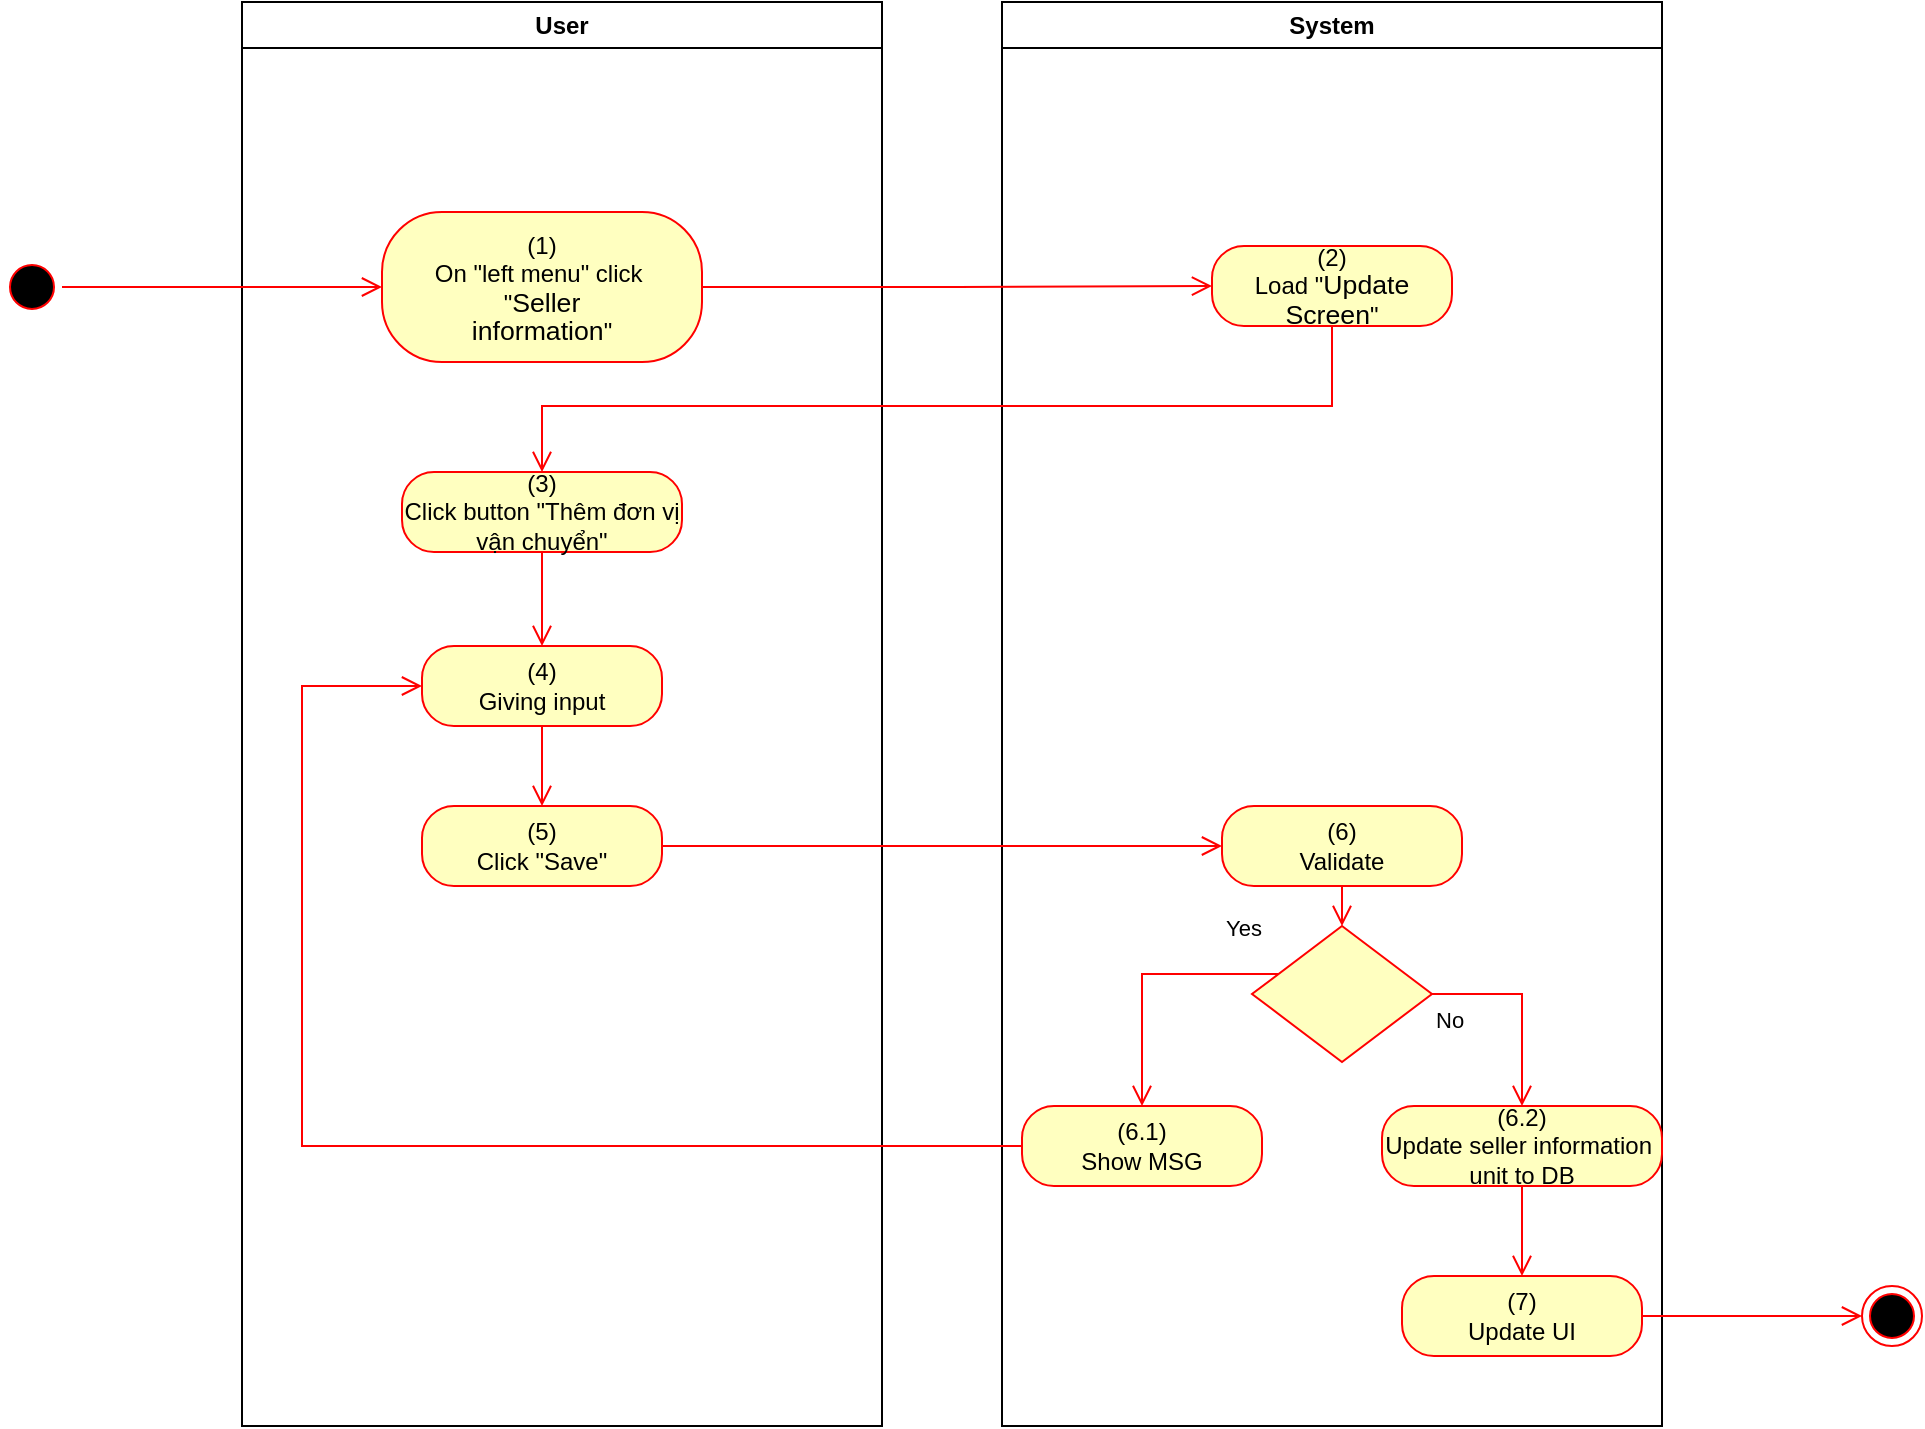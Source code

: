<mxfile version="15.4.0" type="device"><diagram id="J9g2viFXEqpIdAVkqYEb" name="Page-1"><mxGraphModel dx="1086" dy="806" grid="1" gridSize="10" guides="1" tooltips="1" connect="1" arrows="1" fold="1" page="1" pageScale="1" pageWidth="850" pageHeight="1100" math="0" shadow="0"><root><mxCell id="0"/><mxCell id="1" parent="0"/><mxCell id="lTSsALDpaktEQtXjbiDB-1" value="User" style="swimlane;whiteSpace=wrap" vertex="1" parent="1"><mxGeometry x="140" y="128" width="320" height="712" as="geometry"><mxRectangle x="120" y="128" width="60" height="23" as="alternateBounds"/></mxGeometry></mxCell><mxCell id="lTSsALDpaktEQtXjbiDB-2" value="&lt;span&gt;(1)&lt;/span&gt;&lt;br style=&quot;padding: 0px ; margin: 0px&quot;&gt;&lt;span&gt;On &quot;left menu&quot; click&amp;nbsp;&lt;/span&gt;&lt;br style=&quot;padding: 0px ; margin: 0px&quot;&gt;&lt;span&gt;&quot;&lt;/span&gt;&lt;span lang=&quot;EN-GB&quot; style=&quot;font-size: 10pt ; line-height: 107% ; font-family: &amp;#34;arial&amp;#34; , sans-serif&quot;&gt;Seller&lt;br/&gt;information&lt;/span&gt;&lt;span&gt;&quot;&lt;/span&gt;" style="rounded=1;whiteSpace=wrap;html=1;arcSize=40;fontColor=#000000;fillColor=#ffffc0;strokeColor=#ff0000;" vertex="1" parent="lTSsALDpaktEQtXjbiDB-1"><mxGeometry x="70" y="105" width="160" height="75" as="geometry"/></mxCell><mxCell id="lTSsALDpaktEQtXjbiDB-3" value="(3)&lt;br&gt;Click button &quot;Thêm đơn vị vận chuyển&quot;" style="rounded=1;whiteSpace=wrap;html=1;arcSize=40;fontColor=#000000;fillColor=#ffffc0;strokeColor=#ff0000;" vertex="1" parent="lTSsALDpaktEQtXjbiDB-1"><mxGeometry x="80" y="235" width="140" height="40" as="geometry"/></mxCell><mxCell id="lTSsALDpaktEQtXjbiDB-4" value="(5)&lt;br&gt;Click &quot;Save&quot;" style="rounded=1;whiteSpace=wrap;html=1;arcSize=40;fontColor=#000000;fillColor=#ffffc0;strokeColor=#ff0000;" vertex="1" parent="lTSsALDpaktEQtXjbiDB-1"><mxGeometry x="90" y="402" width="120" height="40" as="geometry"/></mxCell><mxCell id="lTSsALDpaktEQtXjbiDB-5" value="(4)&lt;br&gt;Giving input" style="rounded=1;whiteSpace=wrap;html=1;arcSize=40;fontColor=#000000;fillColor=#ffffc0;strokeColor=#ff0000;" vertex="1" parent="lTSsALDpaktEQtXjbiDB-1"><mxGeometry x="90" y="322" width="120" height="40" as="geometry"/></mxCell><mxCell id="lTSsALDpaktEQtXjbiDB-6" value="" style="edgeStyle=orthogonalEdgeStyle;html=1;verticalAlign=bottom;endArrow=open;endSize=8;strokeColor=#ff0000;rounded=0;entryX=0.5;entryY=0;entryDx=0;entryDy=0;" edge="1" parent="lTSsALDpaktEQtXjbiDB-1" source="lTSsALDpaktEQtXjbiDB-5" target="lTSsALDpaktEQtXjbiDB-4"><mxGeometry relative="1" as="geometry"><mxPoint x="330" y="402" as="targetPoint"/></mxGeometry></mxCell><mxCell id="lTSsALDpaktEQtXjbiDB-27" value="" style="edgeStyle=orthogonalEdgeStyle;html=1;verticalAlign=bottom;endArrow=open;endSize=8;strokeColor=#ff0000;rounded=0;entryX=0.5;entryY=0;entryDx=0;entryDy=0;" edge="1" parent="lTSsALDpaktEQtXjbiDB-1" source="lTSsALDpaktEQtXjbiDB-3" target="lTSsALDpaktEQtXjbiDB-5"><mxGeometry relative="1" as="geometry"><mxPoint x="490" y="255" as="targetPoint"/></mxGeometry></mxCell><mxCell id="lTSsALDpaktEQtXjbiDB-7" value="System" style="swimlane;whiteSpace=wrap;startSize=23;" vertex="1" parent="1"><mxGeometry x="520" y="128" width="330" height="712" as="geometry"/></mxCell><mxCell id="lTSsALDpaktEQtXjbiDB-8" value="(2)&lt;br&gt;Load &quot;&lt;span lang=&quot;EN-GB&quot; style=&quot;font-size: 10pt ; line-height: 107% ; font-family: &amp;#34;arial&amp;#34; , sans-serif&quot;&gt;Update&lt;br/&gt;Screen&lt;/span&gt;&quot;" style="rounded=1;whiteSpace=wrap;html=1;arcSize=40;fontColor=#000000;fillColor=#ffffc0;strokeColor=#ff0000;" vertex="1" parent="lTSsALDpaktEQtXjbiDB-7"><mxGeometry x="105" y="122" width="120" height="40" as="geometry"/></mxCell><mxCell id="lTSsALDpaktEQtXjbiDB-9" value="(6)&lt;br&gt;Validate" style="rounded=1;whiteSpace=wrap;html=1;arcSize=40;fontColor=#000000;fillColor=#ffffc0;strokeColor=#ff0000;" vertex="1" parent="lTSsALDpaktEQtXjbiDB-7"><mxGeometry x="110" y="402" width="120" height="40" as="geometry"/></mxCell><mxCell id="lTSsALDpaktEQtXjbiDB-10" value="" style="edgeStyle=orthogonalEdgeStyle;html=1;verticalAlign=bottom;endArrow=open;endSize=8;strokeColor=#ff0000;rounded=0;entryX=0.5;entryY=0;entryDx=0;entryDy=0;" edge="1" parent="lTSsALDpaktEQtXjbiDB-7" source="lTSsALDpaktEQtXjbiDB-9" target="lTSsALDpaktEQtXjbiDB-11"><mxGeometry relative="1" as="geometry"><mxPoint x="165" y="442" as="targetPoint"/></mxGeometry></mxCell><mxCell id="lTSsALDpaktEQtXjbiDB-11" value="" style="rhombus;whiteSpace=wrap;html=1;fillColor=#ffffc0;strokeColor=#ff0000;" vertex="1" parent="lTSsALDpaktEQtXjbiDB-7"><mxGeometry x="125" y="462" width="90" height="68" as="geometry"/></mxCell><mxCell id="lTSsALDpaktEQtXjbiDB-12" value="No" style="edgeStyle=orthogonalEdgeStyle;html=1;align=left;verticalAlign=top;endArrow=open;endSize=8;strokeColor=#ff0000;rounded=0;exitX=1;exitY=0.5;exitDx=0;exitDy=0;" edge="1" parent="lTSsALDpaktEQtXjbiDB-7" source="lTSsALDpaktEQtXjbiDB-11" target="lTSsALDpaktEQtXjbiDB-13"><mxGeometry x="-1" relative="1" as="geometry"><mxPoint x="170" y="552" as="targetPoint"/></mxGeometry></mxCell><mxCell id="lTSsALDpaktEQtXjbiDB-13" value="(6.2)&lt;br&gt;Update seller information&amp;nbsp; unit to DB" style="rounded=1;whiteSpace=wrap;html=1;arcSize=40;fontColor=#000000;fillColor=#ffffc0;strokeColor=#ff0000;" vertex="1" parent="lTSsALDpaktEQtXjbiDB-7"><mxGeometry x="190" y="552" width="140" height="40" as="geometry"/></mxCell><mxCell id="lTSsALDpaktEQtXjbiDB-14" value="(7)&lt;br&gt;Update UI" style="rounded=1;whiteSpace=wrap;html=1;arcSize=40;fontColor=#000000;fillColor=#ffffc0;strokeColor=#ff0000;" vertex="1" parent="lTSsALDpaktEQtXjbiDB-7"><mxGeometry x="200" y="637" width="120" height="40" as="geometry"/></mxCell><mxCell id="lTSsALDpaktEQtXjbiDB-15" value="" style="edgeStyle=orthogonalEdgeStyle;html=1;verticalAlign=bottom;endArrow=open;endSize=8;strokeColor=#ff0000;rounded=0;exitX=0.5;exitY=1;exitDx=0;exitDy=0;entryX=0.5;entryY=0;entryDx=0;entryDy=0;" edge="1" parent="lTSsALDpaktEQtXjbiDB-7" source="lTSsALDpaktEQtXjbiDB-13" target="lTSsALDpaktEQtXjbiDB-14"><mxGeometry relative="1" as="geometry"><mxPoint x="170" y="642" as="targetPoint"/></mxGeometry></mxCell><mxCell id="lTSsALDpaktEQtXjbiDB-16" value="(6.1)&lt;br&gt;Show MSG" style="rounded=1;whiteSpace=wrap;html=1;arcSize=40;fontColor=#000000;fillColor=#ffffc0;strokeColor=#ff0000;" vertex="1" parent="lTSsALDpaktEQtXjbiDB-7"><mxGeometry x="10" y="552" width="120" height="40" as="geometry"/></mxCell><mxCell id="lTSsALDpaktEQtXjbiDB-17" value="Yes" style="edgeStyle=orthogonalEdgeStyle;html=1;align=left;verticalAlign=bottom;endArrow=open;endSize=8;strokeColor=#ff0000;rounded=0;entryX=0.5;entryY=0;entryDx=0;entryDy=0;" edge="1" parent="lTSsALDpaktEQtXjbiDB-7" source="lTSsALDpaktEQtXjbiDB-11" target="lTSsALDpaktEQtXjbiDB-16"><mxGeometry x="-0.579" y="-14" relative="1" as="geometry"><mxPoint x="70" y="552" as="targetPoint"/><Array as="points"><mxPoint x="70" y="486"/></Array><mxPoint as="offset"/></mxGeometry></mxCell><mxCell id="lTSsALDpaktEQtXjbiDB-19" value="" style="ellipse;html=1;shape=startState;fillColor=#000000;strokeColor=#ff0000;" vertex="1" parent="1"><mxGeometry x="20" y="255.5" width="30" height="30" as="geometry"/></mxCell><mxCell id="lTSsALDpaktEQtXjbiDB-20" value="" style="edgeStyle=orthogonalEdgeStyle;html=1;verticalAlign=bottom;endArrow=open;endSize=8;strokeColor=#ff0000;rounded=0;entryX=0;entryY=0.5;entryDx=0;entryDy=0;" edge="1" parent="1" source="lTSsALDpaktEQtXjbiDB-19" target="lTSsALDpaktEQtXjbiDB-2"><mxGeometry relative="1" as="geometry"><mxPoint x="200" y="253" as="targetPoint"/></mxGeometry></mxCell><mxCell id="lTSsALDpaktEQtXjbiDB-21" value="" style="edgeStyle=orthogonalEdgeStyle;html=1;verticalAlign=bottom;endArrow=open;endSize=8;strokeColor=#ff0000;rounded=0;entryX=0;entryY=0.5;entryDx=0;entryDy=0;" edge="1" parent="1" source="lTSsALDpaktEQtXjbiDB-2" target="lTSsALDpaktEQtXjbiDB-8"><mxGeometry relative="1" as="geometry"><mxPoint x="600" y="271" as="targetPoint"/></mxGeometry></mxCell><mxCell id="lTSsALDpaktEQtXjbiDB-22" value="" style="edgeStyle=orthogonalEdgeStyle;html=1;verticalAlign=bottom;endArrow=open;endSize=8;strokeColor=#ff0000;rounded=0;entryX=0.5;entryY=0;entryDx=0;entryDy=0;" edge="1" parent="1" source="lTSsALDpaktEQtXjbiDB-8" target="lTSsALDpaktEQtXjbiDB-3"><mxGeometry relative="1" as="geometry"><mxPoint x="685" y="350" as="targetPoint"/><Array as="points"><mxPoint x="685" y="330"/><mxPoint x="290" y="330"/></Array></mxGeometry></mxCell><mxCell id="lTSsALDpaktEQtXjbiDB-23" value="" style="edgeStyle=orthogonalEdgeStyle;html=1;verticalAlign=bottom;endArrow=open;endSize=8;strokeColor=#ff0000;rounded=0;entryX=0;entryY=0.5;entryDx=0;entryDy=0;" edge="1" parent="1" source="lTSsALDpaktEQtXjbiDB-4" target="lTSsALDpaktEQtXjbiDB-9"><mxGeometry relative="1" as="geometry"><mxPoint x="280" y="570" as="targetPoint"/></mxGeometry></mxCell><mxCell id="lTSsALDpaktEQtXjbiDB-24" value="" style="ellipse;html=1;shape=endState;fillColor=#000000;strokeColor=#ff0000;" vertex="1" parent="1"><mxGeometry x="950" y="770" width="30" height="30" as="geometry"/></mxCell><mxCell id="lTSsALDpaktEQtXjbiDB-25" value="" style="edgeStyle=orthogonalEdgeStyle;html=1;verticalAlign=bottom;endArrow=open;endSize=8;strokeColor=#ff0000;rounded=0;exitX=1;exitY=0.5;exitDx=0;exitDy=0;entryX=0;entryY=0.5;entryDx=0;entryDy=0;" edge="1" parent="1" source="lTSsALDpaktEQtXjbiDB-14" target="lTSsALDpaktEQtXjbiDB-24"><mxGeometry relative="1" as="geometry"><mxPoint x="820" y="760" as="targetPoint"/><mxPoint x="820" y="700" as="sourcePoint"/></mxGeometry></mxCell><mxCell id="lTSsALDpaktEQtXjbiDB-26" value="" style="edgeStyle=orthogonalEdgeStyle;html=1;verticalAlign=bottom;endArrow=open;endSize=8;strokeColor=#ff0000;rounded=0;entryX=0;entryY=0.5;entryDx=0;entryDy=0;" edge="1" parent="1" source="lTSsALDpaktEQtXjbiDB-16" target="lTSsALDpaktEQtXjbiDB-5"><mxGeometry relative="1" as="geometry"><mxPoint x="590" y="780" as="targetPoint"/><Array as="points"><mxPoint x="170" y="700"/><mxPoint x="170" y="470"/></Array></mxGeometry></mxCell></root></mxGraphModel></diagram></mxfile>